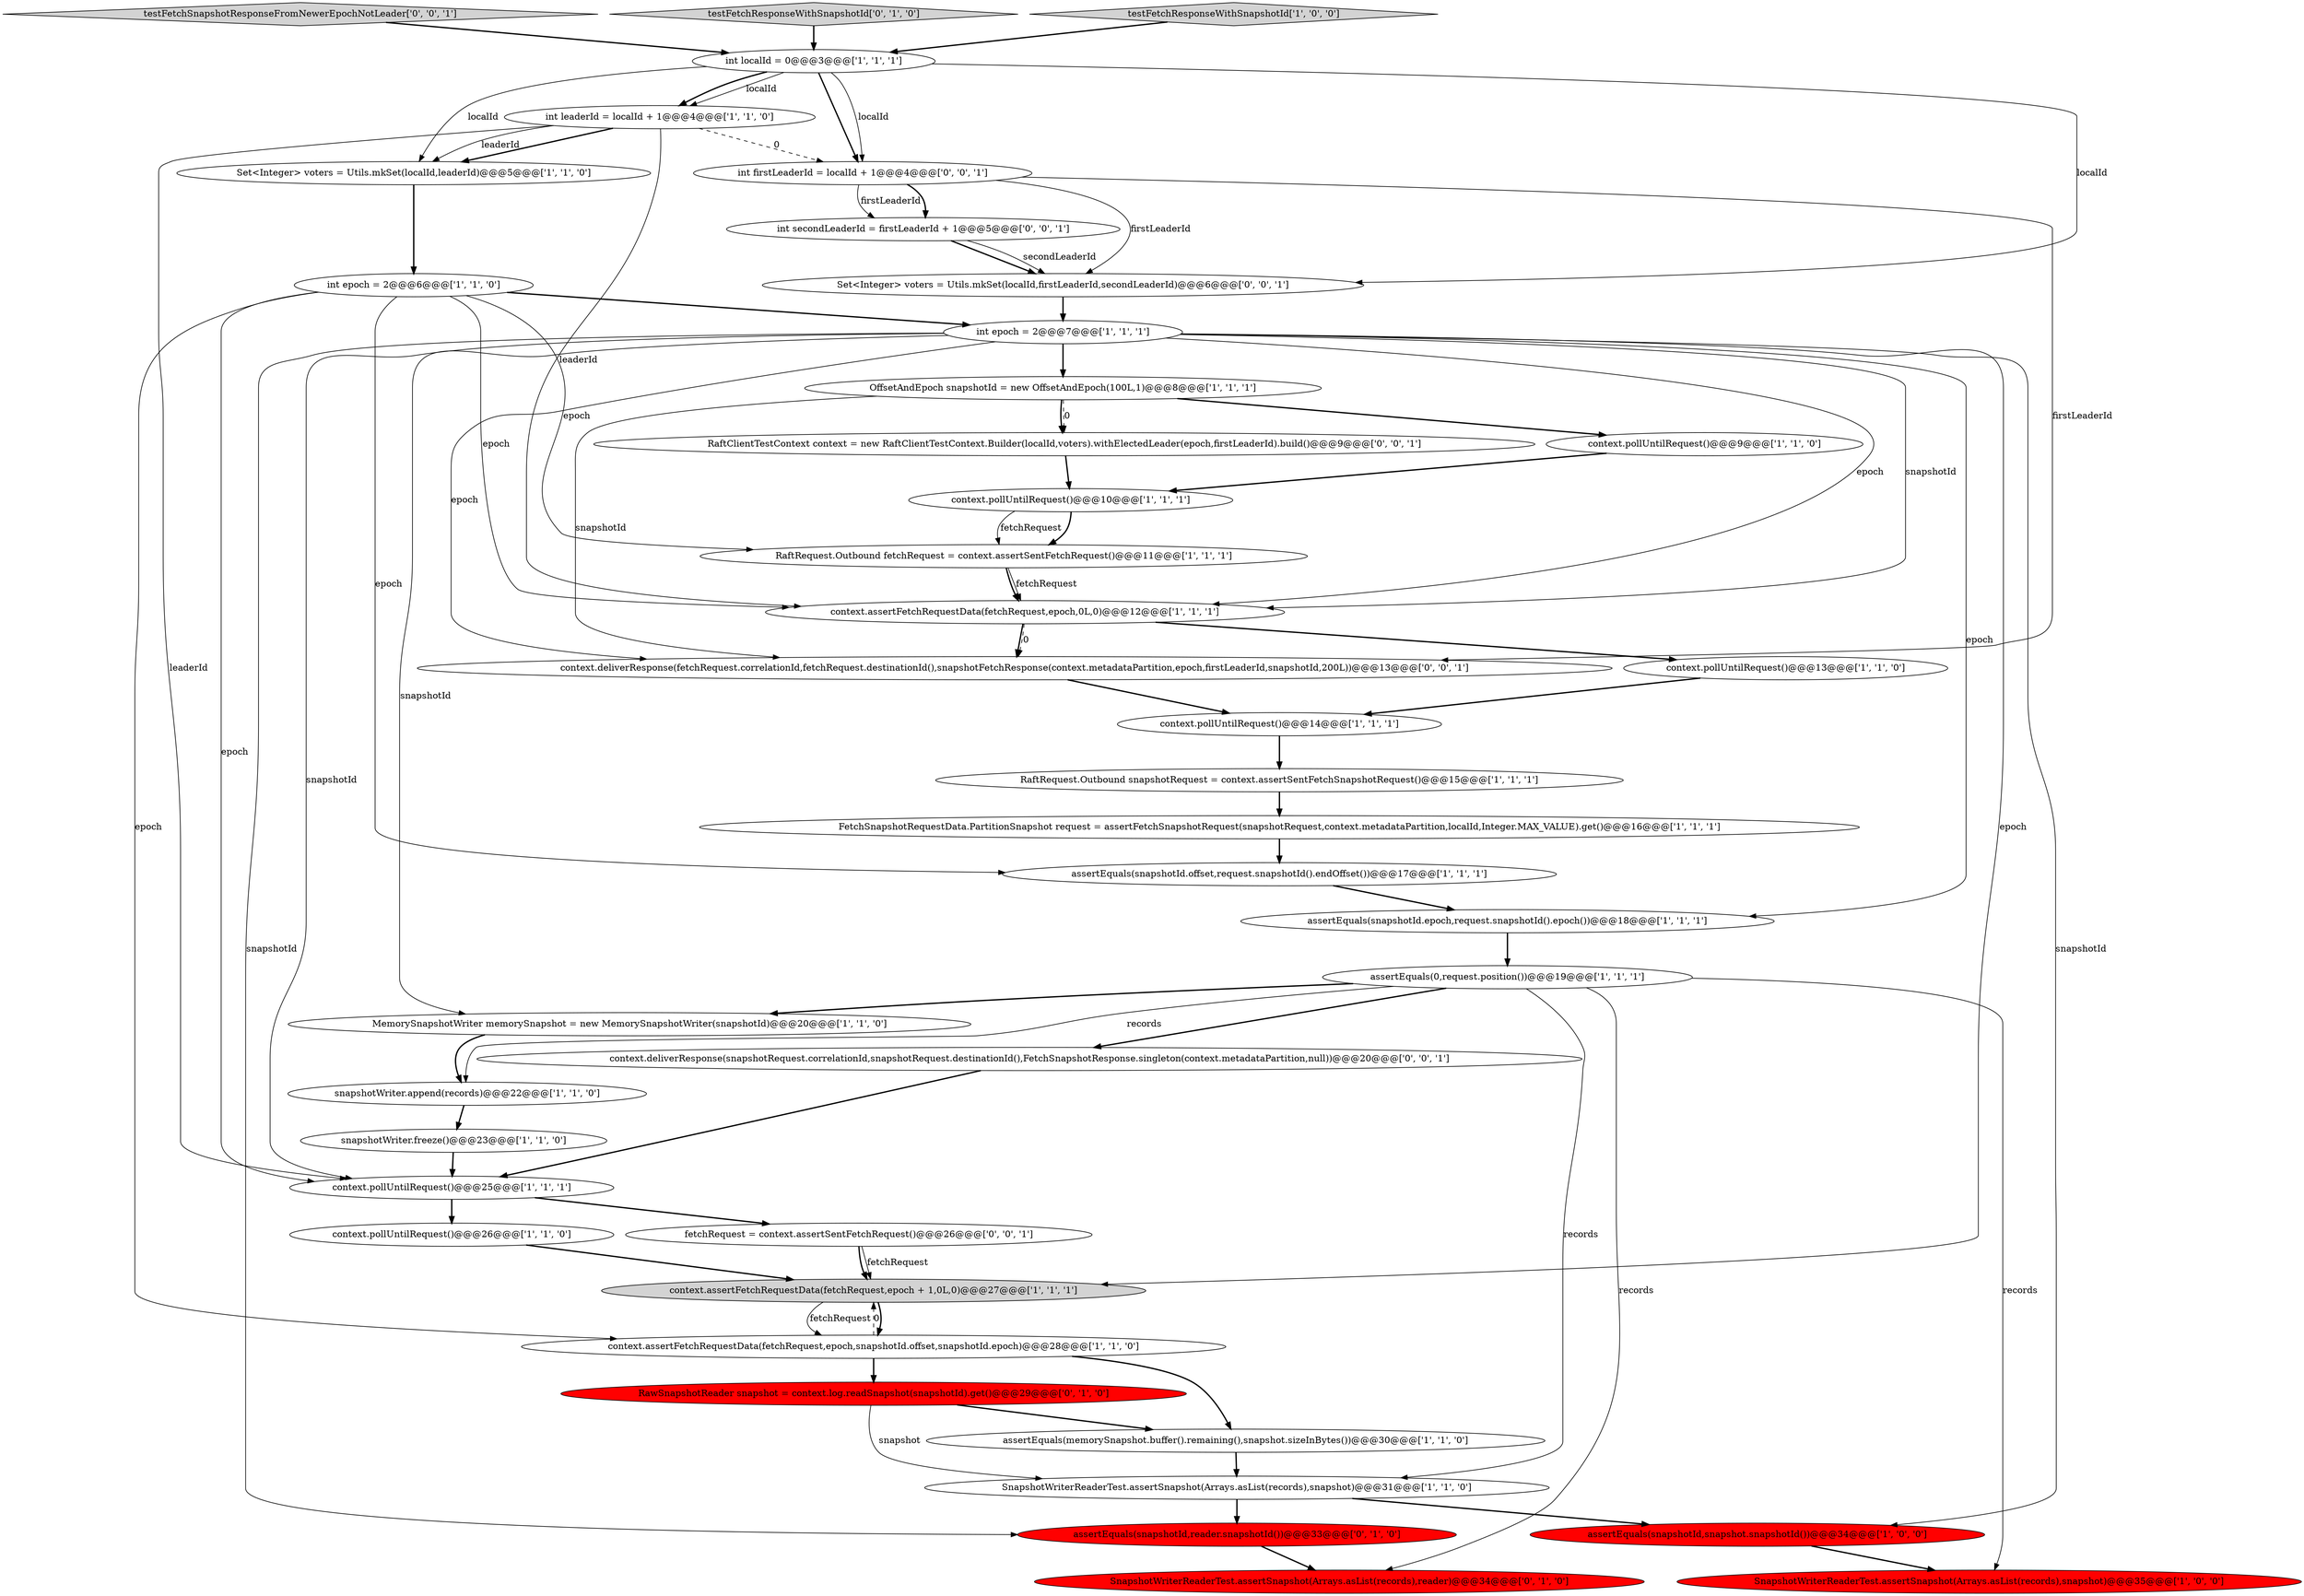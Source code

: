 digraph {
38 [style = filled, label = "testFetchSnapshotResponseFromNewerEpochNotLeader['0', '0', '1']", fillcolor = lightgray, shape = diamond image = "AAA0AAABBB3BBB"];
4 [style = filled, label = "context.pollUntilRequest()@@@9@@@['1', '1', '0']", fillcolor = white, shape = ellipse image = "AAA0AAABBB1BBB"];
33 [style = filled, label = "context.deliverResponse(snapshotRequest.correlationId,snapshotRequest.destinationId(),FetchSnapshotResponse.singleton(context.metadataPartition,null))@@@20@@@['0', '0', '1']", fillcolor = white, shape = ellipse image = "AAA0AAABBB3BBB"];
27 [style = filled, label = "RaftRequest.Outbound snapshotRequest = context.assertSentFetchSnapshotRequest()@@@15@@@['1', '1', '1']", fillcolor = white, shape = ellipse image = "AAA0AAABBB1BBB"];
25 [style = filled, label = "context.pollUntilRequest()@@@25@@@['1', '1', '1']", fillcolor = white, shape = ellipse image = "AAA0AAABBB1BBB"];
35 [style = filled, label = "int secondLeaderId = firstLeaderId + 1@@@5@@@['0', '0', '1']", fillcolor = white, shape = ellipse image = "AAA0AAABBB3BBB"];
37 [style = filled, label = "int firstLeaderId = localId + 1@@@4@@@['0', '0', '1']", fillcolor = white, shape = ellipse image = "AAA0AAABBB3BBB"];
39 [style = filled, label = "Set<Integer> voters = Utils.mkSet(localId,firstLeaderId,secondLeaderId)@@@6@@@['0', '0', '1']", fillcolor = white, shape = ellipse image = "AAA0AAABBB3BBB"];
10 [style = filled, label = "int leaderId = localId + 1@@@4@@@['1', '1', '0']", fillcolor = white, shape = ellipse image = "AAA0AAABBB1BBB"];
13 [style = filled, label = "assertEquals(snapshotId.offset,request.snapshotId().endOffset())@@@17@@@['1', '1', '1']", fillcolor = white, shape = ellipse image = "AAA0AAABBB1BBB"];
20 [style = filled, label = "assertEquals(snapshotId.epoch,request.snapshotId().epoch())@@@18@@@['1', '1', '1']", fillcolor = white, shape = ellipse image = "AAA0AAABBB1BBB"];
11 [style = filled, label = "int epoch = 2@@@6@@@['1', '1', '0']", fillcolor = white, shape = ellipse image = "AAA0AAABBB1BBB"];
31 [style = filled, label = "testFetchResponseWithSnapshotId['0', '1', '0']", fillcolor = lightgray, shape = diamond image = "AAA0AAABBB2BBB"];
0 [style = filled, label = "context.assertFetchRequestData(fetchRequest,epoch + 1,0L,0)@@@27@@@['1', '1', '1']", fillcolor = lightgray, shape = ellipse image = "AAA0AAABBB1BBB"];
2 [style = filled, label = "Set<Integer> voters = Utils.mkSet(localId,leaderId)@@@5@@@['1', '1', '0']", fillcolor = white, shape = ellipse image = "AAA0AAABBB1BBB"];
3 [style = filled, label = "OffsetAndEpoch snapshotId = new OffsetAndEpoch(100L,1)@@@8@@@['1', '1', '1']", fillcolor = white, shape = ellipse image = "AAA0AAABBB1BBB"];
28 [style = filled, label = "testFetchResponseWithSnapshotId['1', '0', '0']", fillcolor = lightgray, shape = diamond image = "AAA0AAABBB1BBB"];
7 [style = filled, label = "int epoch = 2@@@7@@@['1', '1', '1']", fillcolor = white, shape = ellipse image = "AAA0AAABBB1BBB"];
23 [style = filled, label = "context.pollUntilRequest()@@@10@@@['1', '1', '1']", fillcolor = white, shape = ellipse image = "AAA0AAABBB1BBB"];
1 [style = filled, label = "int localId = 0@@@3@@@['1', '1', '1']", fillcolor = white, shape = ellipse image = "AAA0AAABBB1BBB"];
24 [style = filled, label = "context.assertFetchRequestData(fetchRequest,epoch,0L,0)@@@12@@@['1', '1', '1']", fillcolor = white, shape = ellipse image = "AAA0AAABBB1BBB"];
26 [style = filled, label = "SnapshotWriterReaderTest.assertSnapshot(Arrays.asList(records),snapshot)@@@35@@@['1', '0', '0']", fillcolor = red, shape = ellipse image = "AAA1AAABBB1BBB"];
30 [style = filled, label = "assertEquals(snapshotId,reader.snapshotId())@@@33@@@['0', '1', '0']", fillcolor = red, shape = ellipse image = "AAA1AAABBB2BBB"];
14 [style = filled, label = "MemorySnapshotWriter memorySnapshot = new MemorySnapshotWriter(snapshotId)@@@20@@@['1', '1', '0']", fillcolor = white, shape = ellipse image = "AAA0AAABBB1BBB"];
17 [style = filled, label = "snapshotWriter.append(records)@@@22@@@['1', '1', '0']", fillcolor = white, shape = ellipse image = "AAA0AAABBB1BBB"];
29 [style = filled, label = "SnapshotWriterReaderTest.assertSnapshot(Arrays.asList(records),reader)@@@34@@@['0', '1', '0']", fillcolor = red, shape = ellipse image = "AAA1AAABBB2BBB"];
40 [style = filled, label = "RaftClientTestContext context = new RaftClientTestContext.Builder(localId,voters).withElectedLeader(epoch,firstLeaderId).build()@@@9@@@['0', '0', '1']", fillcolor = white, shape = ellipse image = "AAA0AAABBB3BBB"];
34 [style = filled, label = "fetchRequest = context.assertSentFetchRequest()@@@26@@@['0', '0', '1']", fillcolor = white, shape = ellipse image = "AAA0AAABBB3BBB"];
5 [style = filled, label = "context.pollUntilRequest()@@@14@@@['1', '1', '1']", fillcolor = white, shape = ellipse image = "AAA0AAABBB1BBB"];
9 [style = filled, label = "context.pollUntilRequest()@@@13@@@['1', '1', '0']", fillcolor = white, shape = ellipse image = "AAA0AAABBB1BBB"];
8 [style = filled, label = "assertEquals(snapshotId,snapshot.snapshotId())@@@34@@@['1', '0', '0']", fillcolor = red, shape = ellipse image = "AAA1AAABBB1BBB"];
18 [style = filled, label = "snapshotWriter.freeze()@@@23@@@['1', '1', '0']", fillcolor = white, shape = ellipse image = "AAA0AAABBB1BBB"];
22 [style = filled, label = "assertEquals(memorySnapshot.buffer().remaining(),snapshot.sizeInBytes())@@@30@@@['1', '1', '0']", fillcolor = white, shape = ellipse image = "AAA0AAABBB1BBB"];
15 [style = filled, label = "context.pollUntilRequest()@@@26@@@['1', '1', '0']", fillcolor = white, shape = ellipse image = "AAA0AAABBB1BBB"];
32 [style = filled, label = "RawSnapshotReader snapshot = context.log.readSnapshot(snapshotId).get()@@@29@@@['0', '1', '0']", fillcolor = red, shape = ellipse image = "AAA1AAABBB2BBB"];
36 [style = filled, label = "context.deliverResponse(fetchRequest.correlationId,fetchRequest.destinationId(),snapshotFetchResponse(context.metadataPartition,epoch,firstLeaderId,snapshotId,200L))@@@13@@@['0', '0', '1']", fillcolor = white, shape = ellipse image = "AAA0AAABBB3BBB"];
21 [style = filled, label = "context.assertFetchRequestData(fetchRequest,epoch,snapshotId.offset,snapshotId.epoch)@@@28@@@['1', '1', '0']", fillcolor = white, shape = ellipse image = "AAA0AAABBB1BBB"];
16 [style = filled, label = "FetchSnapshotRequestData.PartitionSnapshot request = assertFetchSnapshotRequest(snapshotRequest,context.metadataPartition,localId,Integer.MAX_VALUE).get()@@@16@@@['1', '1', '1']", fillcolor = white, shape = ellipse image = "AAA0AAABBB1BBB"];
19 [style = filled, label = "SnapshotWriterReaderTest.assertSnapshot(Arrays.asList(records),snapshot)@@@31@@@['1', '1', '0']", fillcolor = white, shape = ellipse image = "AAA0AAABBB1BBB"];
12 [style = filled, label = "RaftRequest.Outbound fetchRequest = context.assertSentFetchRequest()@@@11@@@['1', '1', '1']", fillcolor = white, shape = ellipse image = "AAA0AAABBB1BBB"];
6 [style = filled, label = "assertEquals(0,request.position())@@@19@@@['1', '1', '1']", fillcolor = white, shape = ellipse image = "AAA0AAABBB1BBB"];
21->0 [style = dashed, label="0"];
7->24 [style = solid, label="epoch"];
32->22 [style = bold, label=""];
3->40 [style = dashed, label="0"];
25->34 [style = bold, label=""];
11->21 [style = solid, label="epoch"];
11->25 [style = solid, label="epoch"];
14->17 [style = bold, label=""];
37->36 [style = solid, label="firstLeaderId"];
31->1 [style = bold, label=""];
3->4 [style = bold, label=""];
30->29 [style = bold, label=""];
40->23 [style = bold, label=""];
7->25 [style = solid, label="snapshotId"];
33->25 [style = bold, label=""];
6->17 [style = solid, label="records"];
15->0 [style = bold, label=""];
9->5 [style = bold, label=""];
25->15 [style = bold, label=""];
23->12 [style = bold, label=""];
13->20 [style = bold, label=""];
7->0 [style = solid, label="epoch"];
1->10 [style = solid, label="localId"];
12->24 [style = solid, label="fetchRequest"];
1->37 [style = solid, label="localId"];
7->20 [style = solid, label="epoch"];
0->21 [style = bold, label=""];
6->19 [style = solid, label="records"];
27->16 [style = bold, label=""];
34->0 [style = bold, label=""];
39->7 [style = bold, label=""];
7->8 [style = solid, label="snapshotId"];
21->22 [style = bold, label=""];
19->30 [style = bold, label=""];
18->25 [style = bold, label=""];
37->39 [style = solid, label="firstLeaderId"];
7->24 [style = solid, label="snapshotId"];
10->2 [style = bold, label=""];
11->13 [style = solid, label="epoch"];
6->29 [style = solid, label="records"];
3->36 [style = solid, label="snapshotId"];
34->0 [style = solid, label="fetchRequest"];
24->36 [style = dashed, label="0"];
4->23 [style = bold, label=""];
16->13 [style = bold, label=""];
37->35 [style = solid, label="firstLeaderId"];
22->19 [style = bold, label=""];
10->24 [style = solid, label="leaderId"];
35->39 [style = bold, label=""];
10->25 [style = solid, label="leaderId"];
12->24 [style = bold, label=""];
23->12 [style = solid, label="fetchRequest"];
7->30 [style = solid, label="snapshotId"];
38->1 [style = bold, label=""];
6->33 [style = bold, label=""];
36->5 [style = bold, label=""];
37->35 [style = bold, label=""];
2->11 [style = bold, label=""];
24->9 [style = bold, label=""];
1->37 [style = bold, label=""];
7->36 [style = solid, label="epoch"];
3->40 [style = bold, label=""];
32->19 [style = solid, label="snapshot"];
28->1 [style = bold, label=""];
20->6 [style = bold, label=""];
0->21 [style = solid, label="fetchRequest"];
7->3 [style = bold, label=""];
19->8 [style = bold, label=""];
1->39 [style = solid, label="localId"];
6->14 [style = bold, label=""];
1->2 [style = solid, label="localId"];
24->36 [style = bold, label=""];
35->39 [style = solid, label="secondLeaderId"];
11->7 [style = bold, label=""];
21->32 [style = bold, label=""];
11->12 [style = solid, label="epoch"];
10->37 [style = dashed, label="0"];
5->27 [style = bold, label=""];
10->2 [style = solid, label="leaderId"];
1->10 [style = bold, label=""];
11->24 [style = solid, label="epoch"];
17->18 [style = bold, label=""];
7->14 [style = solid, label="snapshotId"];
6->26 [style = solid, label="records"];
8->26 [style = bold, label=""];
}
